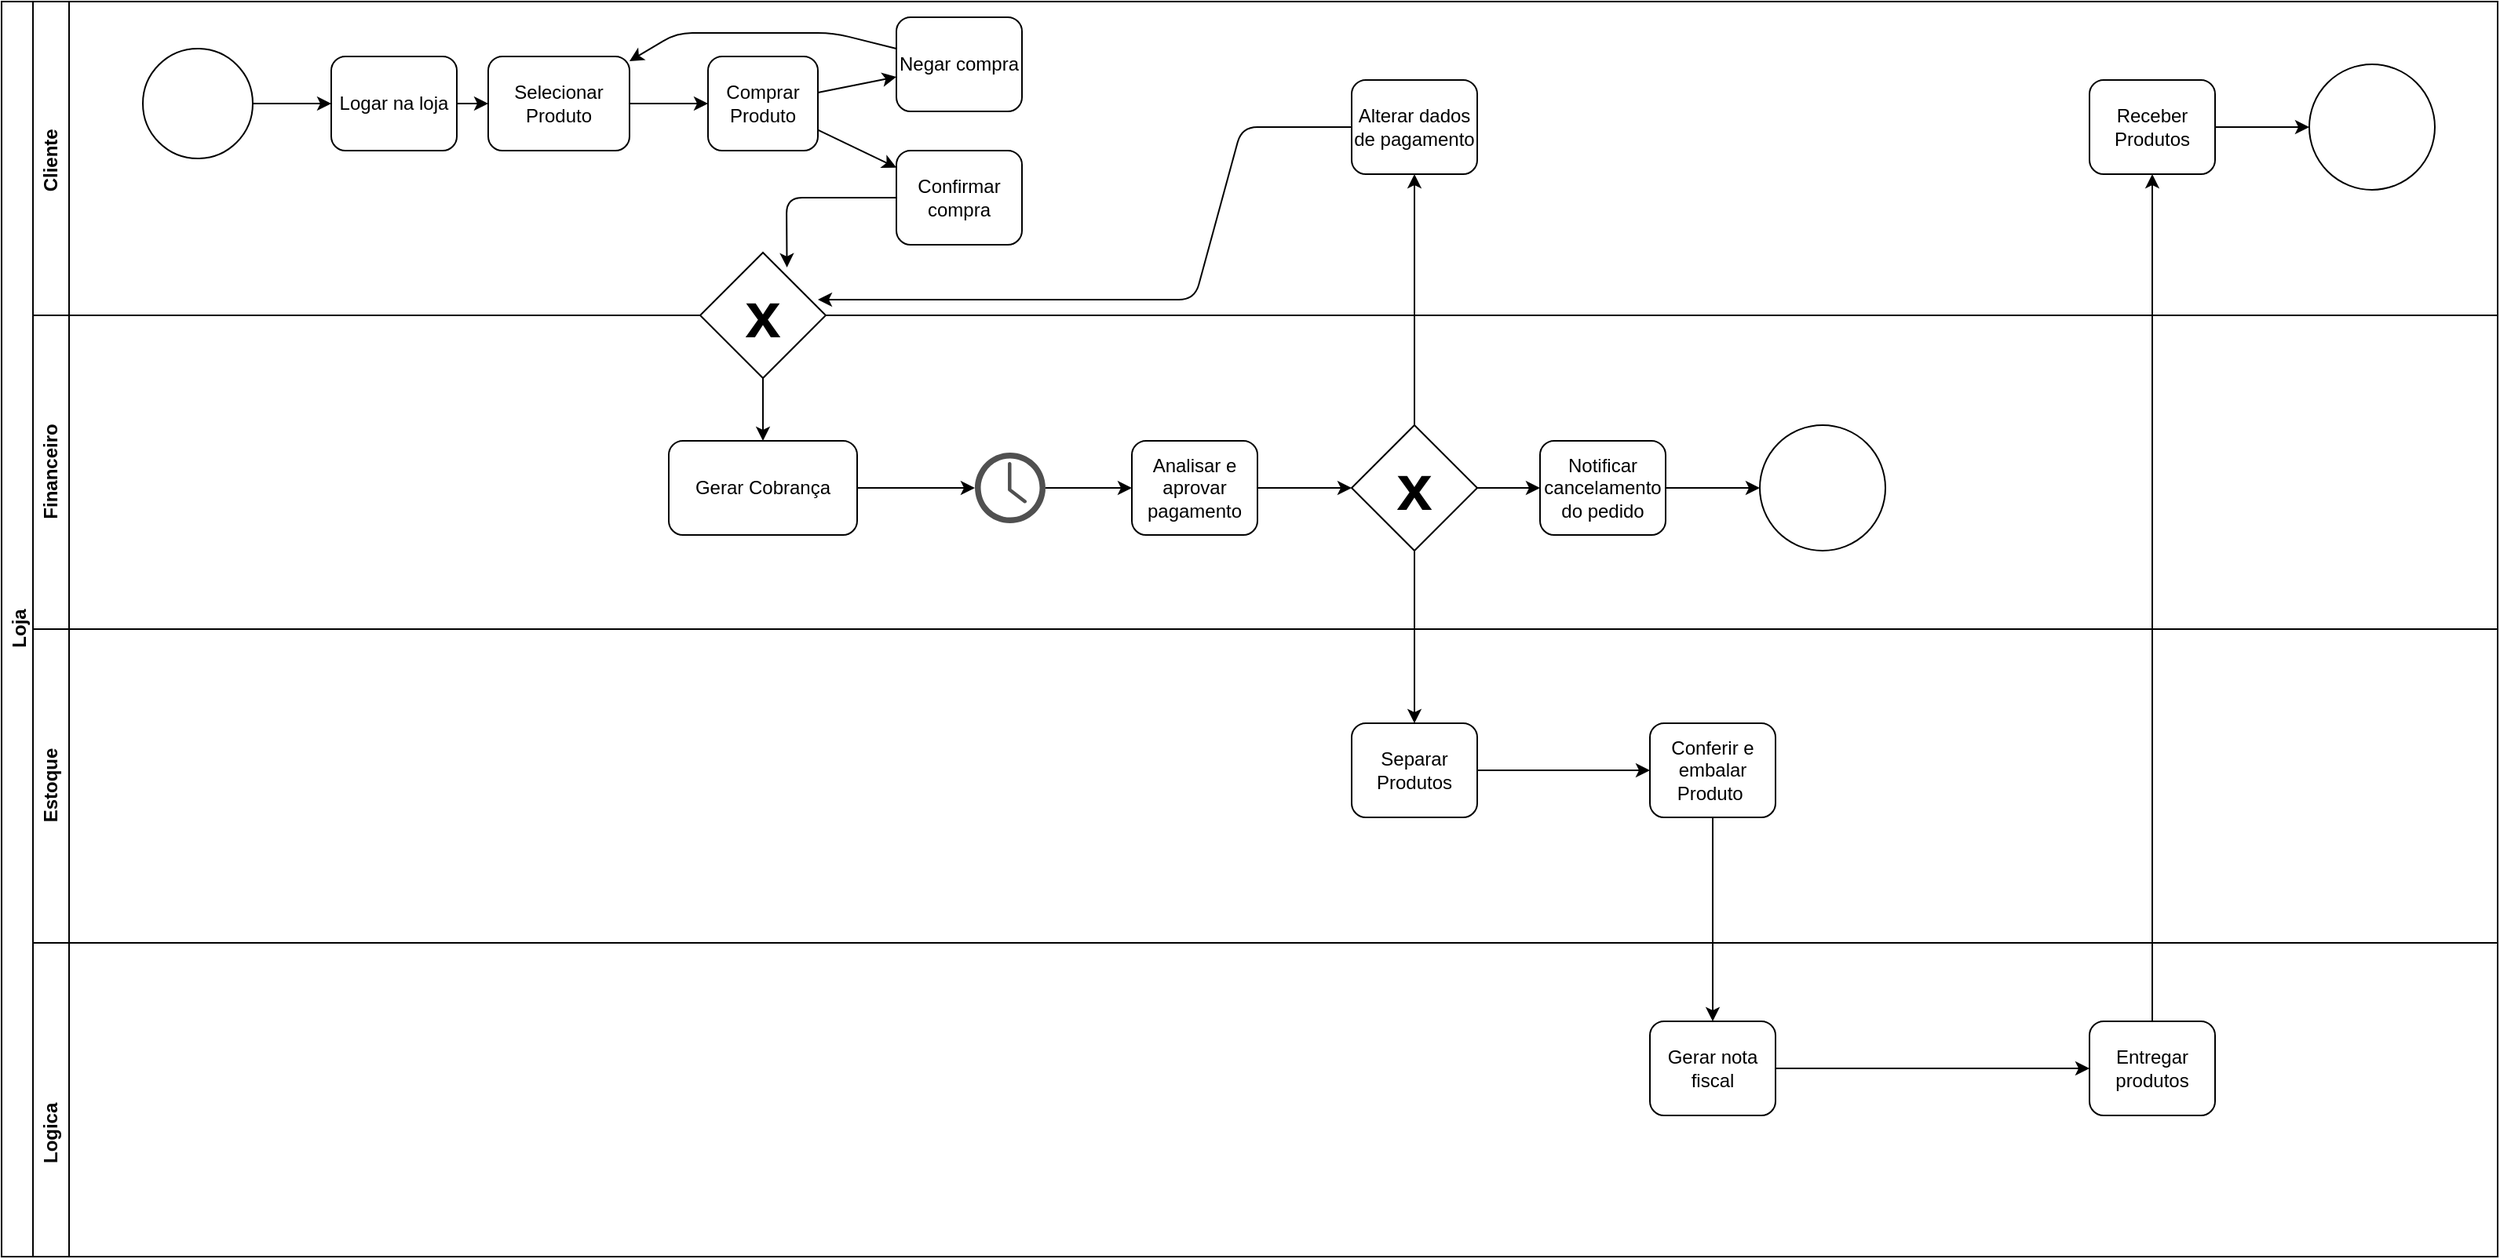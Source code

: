 <mxfile>
    <diagram id="e0vYlp9acw2kXQoAdBIp" name="Page-1">
        <mxGraphModel dx="1034" dy="742" grid="1" gridSize="10" guides="1" tooltips="1" connect="1" arrows="1" fold="1" page="1" pageScale="1" pageWidth="850" pageHeight="1100" math="0" shadow="0">
            <root>
                <mxCell id="0"/>
                <mxCell id="1" parent="0"/>
                <mxCell id="2" value="Loja" style="swimlane;horizontal=0;whiteSpace=wrap;html=1;startSize=23;" vertex="1" parent="1">
                    <mxGeometry x="320" y="300" width="1590" height="800" as="geometry"/>
                </mxCell>
                <mxCell id="5" value="Cliente&amp;nbsp;" style="swimlane;horizontal=0;whiteSpace=wrap;html=1;" vertex="1" parent="2">
                    <mxGeometry x="20" width="1570" height="200" as="geometry"/>
                </mxCell>
                <mxCell id="9" value="" style="ellipse;whiteSpace=wrap;html=1;aspect=fixed;" vertex="1" parent="5">
                    <mxGeometry x="70" y="30" width="70" height="70" as="geometry"/>
                </mxCell>
                <mxCell id="11" value="Logar na loja" style="rounded=1;whiteSpace=wrap;html=1;" vertex="1" parent="5">
                    <mxGeometry x="190" y="35" width="80" height="60" as="geometry"/>
                </mxCell>
                <mxCell id="10" style="edgeStyle=none;html=1;" edge="1" parent="5" source="9" target="11">
                    <mxGeometry relative="1" as="geometry">
                        <mxPoint x="220" y="65" as="targetPoint"/>
                    </mxGeometry>
                </mxCell>
                <mxCell id="15" value="Comprar&lt;div&gt;Produto&lt;/div&gt;" style="rounded=1;whiteSpace=wrap;html=1;" vertex="1" parent="5">
                    <mxGeometry x="430" y="35" width="70" height="60" as="geometry"/>
                </mxCell>
                <mxCell id="28" value="Alterar dados de pagamento" style="rounded=1;whiteSpace=wrap;html=1;" vertex="1" parent="5">
                    <mxGeometry x="840" y="50" width="80" height="60" as="geometry"/>
                </mxCell>
                <mxCell id="39" value="Receber&lt;div&gt;Produtos&lt;/div&gt;" style="rounded=1;whiteSpace=wrap;html=1;" vertex="1" parent="5">
                    <mxGeometry x="1310" y="50" width="80" height="60" as="geometry"/>
                </mxCell>
                <mxCell id="47" value="Confirmar compra" style="rounded=1;whiteSpace=wrap;html=1;" vertex="1" parent="5">
                    <mxGeometry x="550" y="95" width="80" height="60" as="geometry"/>
                </mxCell>
                <mxCell id="46" style="edgeStyle=none;html=1;" edge="1" parent="5" source="15" target="47">
                    <mxGeometry relative="1" as="geometry">
                        <mxPoint x="580.0" y="65" as="targetPoint"/>
                    </mxGeometry>
                </mxCell>
                <mxCell id="50" value="Negar compra" style="rounded=1;whiteSpace=wrap;html=1;" vertex="1" parent="5">
                    <mxGeometry x="550" y="10" width="80" height="60" as="geometry"/>
                </mxCell>
                <mxCell id="49" style="edgeStyle=none;html=1;" edge="1" parent="5" source="15" target="50">
                    <mxGeometry relative="1" as="geometry">
                        <mxPoint x="550" y="40" as="targetPoint"/>
                    </mxGeometry>
                </mxCell>
                <mxCell id="6" value="Financeiro" style="swimlane;horizontal=0;whiteSpace=wrap;html=1;" vertex="1" parent="2">
                    <mxGeometry x="20" y="200" width="1570" height="200" as="geometry"/>
                </mxCell>
                <mxCell id="19" style="edgeStyle=none;html=1;" edge="1" parent="6" source="17" target="18">
                    <mxGeometry relative="1" as="geometry"/>
                </mxCell>
                <mxCell id="17" value="&lt;font style=&quot;font-size: 41px;&quot;&gt;&lt;b style=&quot;&quot;&gt;x&lt;/b&gt;&lt;/font&gt;" style="rhombus;whiteSpace=wrap;html=1;" vertex="1" parent="6">
                    <mxGeometry x="425" y="-40" width="80" height="80" as="geometry"/>
                </mxCell>
                <mxCell id="21" style="edgeStyle=none;html=1;" edge="1" parent="6" source="18" target="20">
                    <mxGeometry relative="1" as="geometry"/>
                </mxCell>
                <mxCell id="18" value="Gerar Cobrança" style="rounded=1;whiteSpace=wrap;html=1;" vertex="1" parent="6">
                    <mxGeometry x="405" y="80" width="120" height="60" as="geometry"/>
                </mxCell>
                <mxCell id="20" value="" style="sketch=0;pointerEvents=1;shadow=0;dashed=0;html=1;strokeColor=none;fillColor=#505050;labelPosition=center;verticalLabelPosition=bottom;verticalAlign=top;outlineConnect=0;align=center;shape=mxgraph.office.concepts.clock;" vertex="1" parent="6">
                    <mxGeometry x="600" y="87.5" width="45" height="45" as="geometry"/>
                </mxCell>
                <mxCell id="25" value="&lt;font style=&quot;font-size: 41px;&quot;&gt;&lt;b style=&quot;&quot;&gt;x&lt;/b&gt;&lt;/font&gt;" style="rhombus;whiteSpace=wrap;html=1;" vertex="1" parent="6">
                    <mxGeometry x="840" y="70" width="80" height="80" as="geometry"/>
                </mxCell>
                <mxCell id="43" value="Notificar cancelamento do pedido" style="rounded=1;whiteSpace=wrap;html=1;" vertex="1" parent="6">
                    <mxGeometry x="960" y="80" width="80" height="60" as="geometry"/>
                </mxCell>
                <mxCell id="42" style="edgeStyle=none;html=1;" edge="1" parent="6" source="25" target="43">
                    <mxGeometry relative="1" as="geometry">
                        <mxPoint x="1000" y="110" as="targetPoint"/>
                    </mxGeometry>
                </mxCell>
                <mxCell id="7" value="Estoque" style="swimlane;horizontal=0;whiteSpace=wrap;html=1;" vertex="1" parent="2">
                    <mxGeometry x="20" y="400" width="1570" height="200" as="geometry"/>
                </mxCell>
                <mxCell id="8" value="Logica&amp;nbsp; &amp;nbsp; &amp;nbsp; &amp;nbsp; &amp;nbsp; &amp;nbsp; &amp;nbsp;" style="swimlane;horizontal=0;whiteSpace=wrap;html=1;" vertex="1" parent="2">
                    <mxGeometry x="20" y="600" width="1570" height="200" as="geometry"/>
                </mxCell>
                <mxCell id="26" style="edgeStyle=none;html=1;" edge="1" parent="2" source="25" target="28">
                    <mxGeometry relative="1" as="geometry">
                        <mxPoint x="900" y="130" as="targetPoint"/>
                    </mxGeometry>
                </mxCell>
                <mxCell id="29" style="edgeStyle=none;html=1;" edge="1" parent="2" source="28">
                    <mxGeometry relative="1" as="geometry">
                        <mxPoint x="520" y="190" as="targetPoint"/>
                        <Array as="points">
                            <mxPoint x="790" y="80"/>
                            <mxPoint x="760" y="190"/>
                        </Array>
                    </mxGeometry>
                </mxCell>
                <mxCell id="48" style="edgeStyle=none;html=1;entryX=0.691;entryY=0.118;entryDx=0;entryDy=0;entryPerimeter=0;" edge="1" parent="2" source="47" target="17">
                    <mxGeometry relative="1" as="geometry">
                        <Array as="points">
                            <mxPoint x="500" y="125"/>
                        </Array>
                    </mxGeometry>
                </mxCell>
                <mxCell id="14" style="edgeStyle=none;html=1;" edge="1" parent="1" source="13" target="15">
                    <mxGeometry relative="1" as="geometry">
                        <mxPoint x="780" y="365" as="targetPoint"/>
                    </mxGeometry>
                </mxCell>
                <mxCell id="13" value="Selecionar&lt;div&gt;Produto&lt;/div&gt;" style="rounded=1;whiteSpace=wrap;html=1;" vertex="1" parent="1">
                    <mxGeometry x="630" y="335" width="90" height="60" as="geometry"/>
                </mxCell>
                <mxCell id="12" style="edgeStyle=none;html=1;" edge="1" parent="1" source="11" target="13">
                    <mxGeometry relative="1" as="geometry">
                        <mxPoint x="690" y="365" as="targetPoint"/>
                    </mxGeometry>
                </mxCell>
                <mxCell id="24" style="edgeStyle=none;html=1;" edge="1" parent="1" source="23" target="25">
                    <mxGeometry relative="1" as="geometry">
                        <mxPoint x="1180" y="610" as="targetPoint"/>
                    </mxGeometry>
                </mxCell>
                <mxCell id="23" value="Analisar e aprovar pagamento" style="rounded=1;whiteSpace=wrap;html=1;" vertex="1" parent="1">
                    <mxGeometry x="1040" y="580" width="80" height="60" as="geometry"/>
                </mxCell>
                <mxCell id="22" style="edgeStyle=none;html=1;" edge="1" parent="1" source="20" target="23">
                    <mxGeometry relative="1" as="geometry">
                        <mxPoint x="1060" y="610" as="targetPoint"/>
                    </mxGeometry>
                </mxCell>
                <mxCell id="32" style="edgeStyle=none;html=1;" edge="1" parent="1" source="31" target="33">
                    <mxGeometry relative="1" as="geometry">
                        <mxPoint x="1430" y="790" as="targetPoint"/>
                    </mxGeometry>
                </mxCell>
                <mxCell id="31" value="Separar&lt;div&gt;Produtos&lt;/div&gt;" style="rounded=1;whiteSpace=wrap;html=1;" vertex="1" parent="1">
                    <mxGeometry x="1180" y="760" width="80" height="60" as="geometry"/>
                </mxCell>
                <mxCell id="30" style="edgeStyle=none;html=1;" edge="1" parent="1" source="25" target="31">
                    <mxGeometry relative="1" as="geometry">
                        <mxPoint x="1220" y="790" as="targetPoint"/>
                    </mxGeometry>
                </mxCell>
                <mxCell id="34" style="edgeStyle=none;html=1;" edge="1" parent="1" source="33" target="35">
                    <mxGeometry relative="1" as="geometry">
                        <mxPoint x="1410" y="980" as="targetPoint"/>
                    </mxGeometry>
                </mxCell>
                <mxCell id="33" value="Conferir e embalar Produto&amp;nbsp;" style="rounded=1;whiteSpace=wrap;html=1;" vertex="1" parent="1">
                    <mxGeometry x="1370" y="760" width="80" height="60" as="geometry"/>
                </mxCell>
                <mxCell id="36" style="edgeStyle=none;html=1;" edge="1" parent="1" source="35" target="37">
                    <mxGeometry relative="1" as="geometry">
                        <mxPoint x="1710" y="980" as="targetPoint"/>
                    </mxGeometry>
                </mxCell>
                <mxCell id="35" value="Gerar nota fiscal" style="rounded=1;whiteSpace=wrap;html=1;" vertex="1" parent="1">
                    <mxGeometry x="1370" y="950" width="80" height="60" as="geometry"/>
                </mxCell>
                <mxCell id="38" style="edgeStyle=none;html=1;" edge="1" parent="1" source="37" target="39">
                    <mxGeometry relative="1" as="geometry">
                        <mxPoint x="1690" y="420" as="targetPoint"/>
                    </mxGeometry>
                </mxCell>
                <mxCell id="37" value="Entregar produtos" style="rounded=1;whiteSpace=wrap;html=1;" vertex="1" parent="1">
                    <mxGeometry x="1650" y="950" width="80" height="60" as="geometry"/>
                </mxCell>
                <mxCell id="41" value="" style="ellipse;whiteSpace=wrap;html=1;aspect=fixed;" vertex="1" parent="1">
                    <mxGeometry x="1790" y="340" width="80" height="80" as="geometry"/>
                </mxCell>
                <mxCell id="40" style="edgeStyle=none;html=1;" edge="1" parent="1" source="39" target="41">
                    <mxGeometry relative="1" as="geometry">
                        <mxPoint x="1830" y="380" as="targetPoint"/>
                    </mxGeometry>
                </mxCell>
                <mxCell id="45" value="" style="ellipse;whiteSpace=wrap;html=1;aspect=fixed;" vertex="1" parent="1">
                    <mxGeometry x="1440" y="570" width="80" height="80" as="geometry"/>
                </mxCell>
                <mxCell id="44" style="edgeStyle=none;html=1;" edge="1" parent="1" source="43" target="45">
                    <mxGeometry relative="1" as="geometry">
                        <mxPoint x="1480" y="610" as="targetPoint"/>
                    </mxGeometry>
                </mxCell>
                <mxCell id="51" style="edgeStyle=none;html=1;" edge="1" parent="1" source="50" target="13">
                    <mxGeometry relative="1" as="geometry">
                        <Array as="points">
                            <mxPoint x="850" y="320"/>
                            <mxPoint x="750" y="320"/>
                        </Array>
                    </mxGeometry>
                </mxCell>
            </root>
        </mxGraphModel>
    </diagram>
</mxfile>